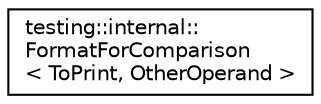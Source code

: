 digraph "Graphical Class Hierarchy"
{
 // INTERACTIVE_SVG=YES
 // LATEX_PDF_SIZE
  edge [fontname="Helvetica",fontsize="10",labelfontname="Helvetica",labelfontsize="10"];
  node [fontname="Helvetica",fontsize="10",shape=record];
  rankdir="LR";
  Node0 [label="testing::internal::\lFormatForComparison\l\< ToPrint, OtherOperand \>",height=0.2,width=0.4,color="black", fillcolor="white", style="filled",URL="$d9/d47/classtesting_1_1internal_1_1_format_for_comparison.html",tooltip=" "];
}

